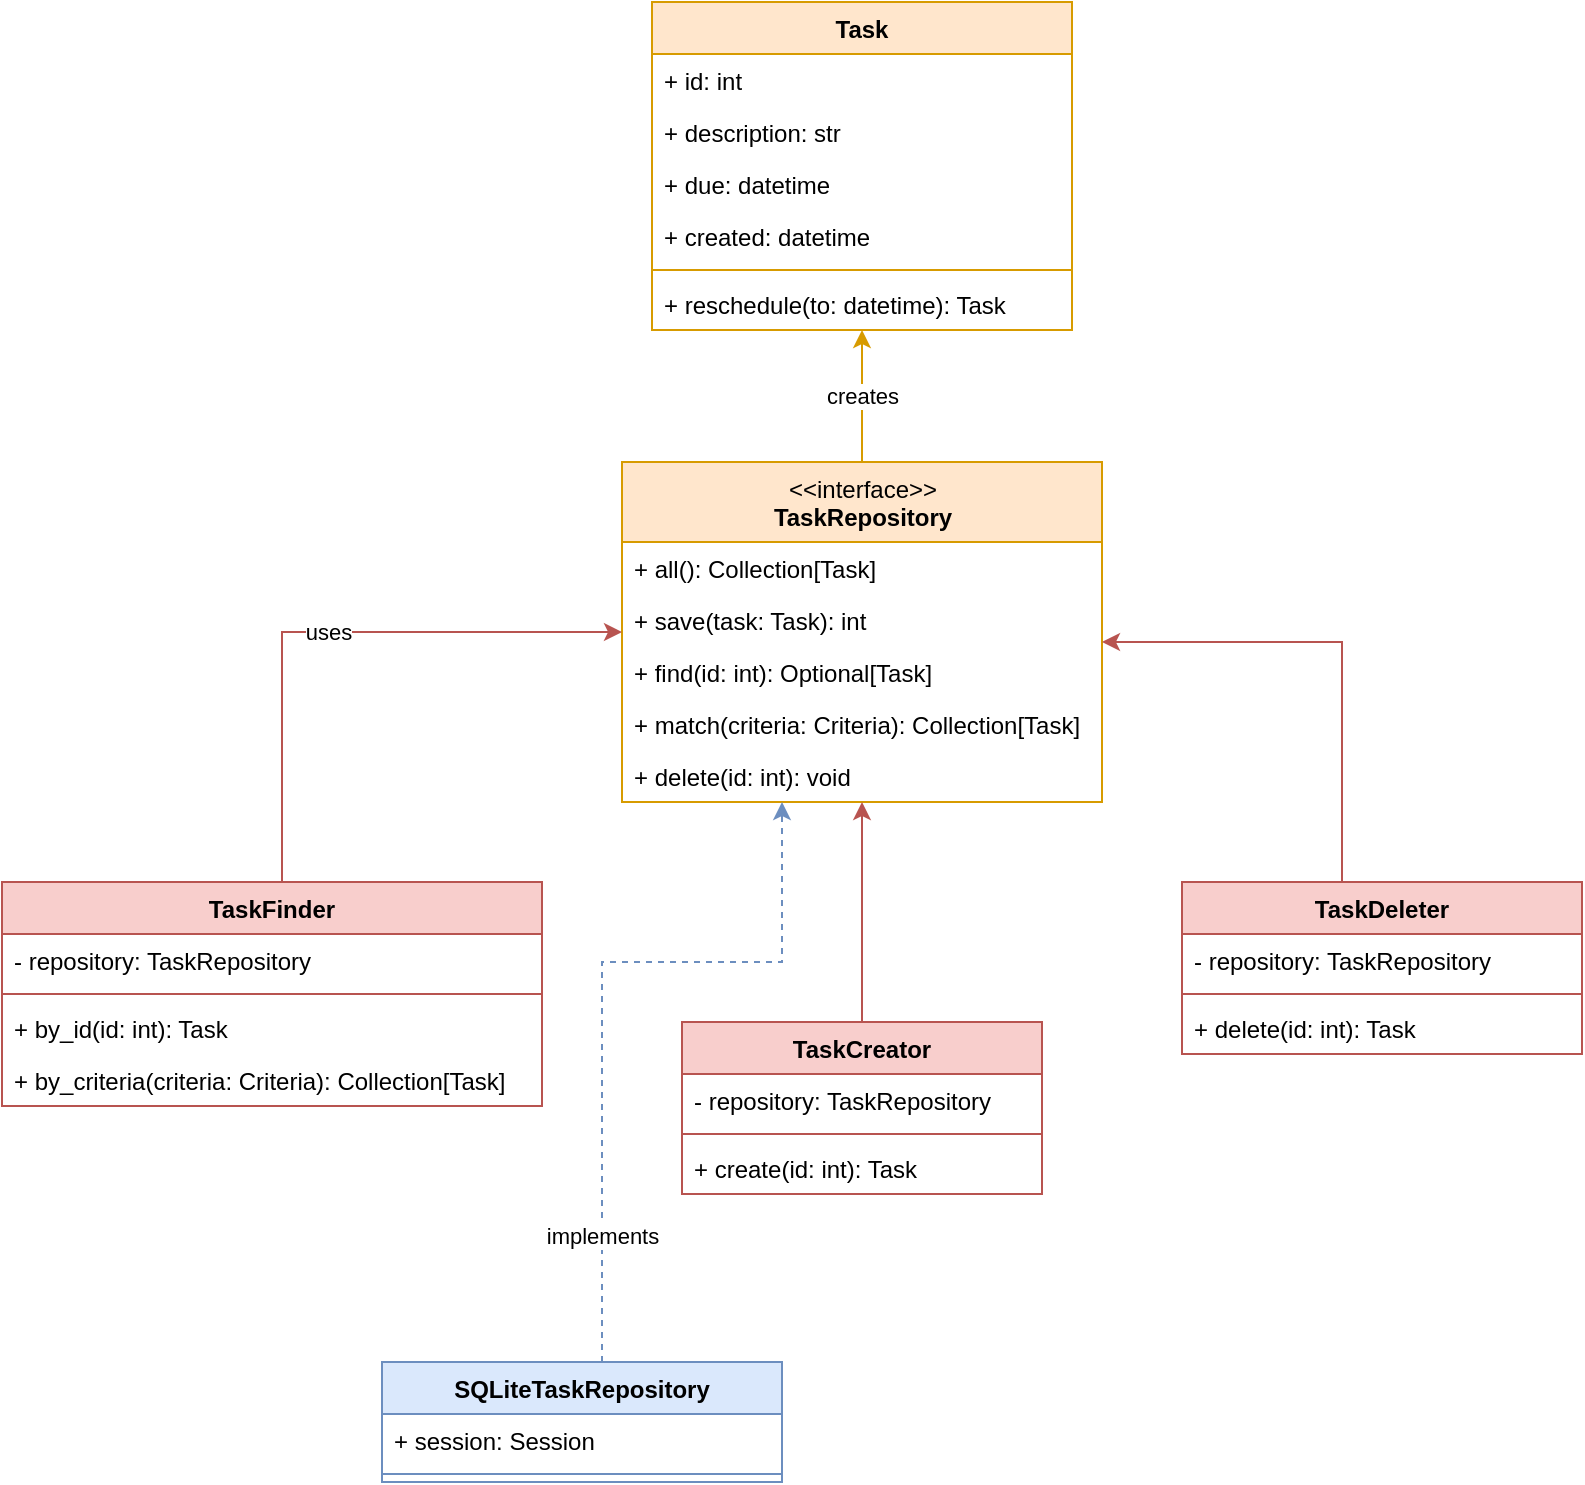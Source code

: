 <mxfile version="17.4.5" type="device"><diagram id="RCKscc0m4YBMJdBBUW6X" name="Class Model"><mxGraphModel dx="1350" dy="883" grid="1" gridSize="10" guides="1" tooltips="1" connect="1" arrows="1" fold="1" page="1" pageScale="1" pageWidth="1654" pageHeight="1169" math="0" shadow="0"><root><mxCell id="0"/><mxCell id="1" parent="0"/><mxCell id="_L-PR1QTJ14uNM__OOM0-5" value="Task" style="swimlane;fontStyle=1;align=center;verticalAlign=top;childLayout=stackLayout;horizontal=1;startSize=26;horizontalStack=0;resizeParent=1;resizeParentMax=0;resizeLast=0;collapsible=1;marginBottom=0;fillColor=#ffe6cc;strokeColor=#d79b00;" parent="1" vertex="1"><mxGeometry x="775" y="200" width="210" height="164" as="geometry"/></mxCell><mxCell id="_L-PR1QTJ14uNM__OOM0-14" value="+ id: int" style="text;strokeColor=none;fillColor=none;align=left;verticalAlign=top;spacingLeft=4;spacingRight=4;overflow=hidden;rotatable=0;points=[[0,0.5],[1,0.5]];portConstraint=eastwest;" parent="_L-PR1QTJ14uNM__OOM0-5" vertex="1"><mxGeometry y="26" width="210" height="26" as="geometry"/></mxCell><mxCell id="_L-PR1QTJ14uNM__OOM0-2" value="+ description: str" style="text;strokeColor=none;fillColor=none;align=left;verticalAlign=top;spacingLeft=4;spacingRight=4;overflow=hidden;rotatable=0;points=[[0,0.5],[1,0.5]];portConstraint=eastwest;" parent="_L-PR1QTJ14uNM__OOM0-5" vertex="1"><mxGeometry y="52" width="210" height="26" as="geometry"/></mxCell><mxCell id="_L-PR1QTJ14uNM__OOM0-4" value="+ due: datetime" style="text;strokeColor=none;fillColor=none;align=left;verticalAlign=top;spacingLeft=4;spacingRight=4;overflow=hidden;rotatable=0;points=[[0,0.5],[1,0.5]];portConstraint=eastwest;" parent="_L-PR1QTJ14uNM__OOM0-5" vertex="1"><mxGeometry y="78" width="210" height="26" as="geometry"/></mxCell><mxCell id="_L-PR1QTJ14uNM__OOM0-3" value="+ created: datetime" style="text;strokeColor=none;fillColor=none;align=left;verticalAlign=top;spacingLeft=4;spacingRight=4;overflow=hidden;rotatable=0;points=[[0,0.5],[1,0.5]];portConstraint=eastwest;" parent="_L-PR1QTJ14uNM__OOM0-5" vertex="1"><mxGeometry y="104" width="210" height="26" as="geometry"/></mxCell><mxCell id="_L-PR1QTJ14uNM__OOM0-7" value="" style="line;strokeWidth=1;fillColor=#ffe6cc;align=left;verticalAlign=middle;spacingTop=-1;spacingLeft=3;spacingRight=3;rotatable=0;labelPosition=right;points=[];portConstraint=eastwest;strokeColor=#d79b00;" parent="_L-PR1QTJ14uNM__OOM0-5" vertex="1"><mxGeometry y="130" width="210" height="8" as="geometry"/></mxCell><mxCell id="_L-PR1QTJ14uNM__OOM0-52" value="+ reschedule(to: datetime): Task" style="text;strokeColor=none;fillColor=none;align=left;verticalAlign=top;spacingLeft=4;spacingRight=4;overflow=hidden;rotatable=0;points=[[0,0.5],[1,0.5]];portConstraint=eastwest;" parent="_L-PR1QTJ14uNM__OOM0-5" vertex="1"><mxGeometry y="138" width="210" height="26" as="geometry"/></mxCell><mxCell id="_L-PR1QTJ14uNM__OOM0-16" value="creates" style="edgeStyle=orthogonalEdgeStyle;rounded=0;orthogonalLoop=1;jettySize=auto;html=1;fillColor=#ffe6cc;strokeColor=#d79b00;" parent="1" source="_L-PR1QTJ14uNM__OOM0-9" target="_L-PR1QTJ14uNM__OOM0-5" edge="1"><mxGeometry relative="1" as="geometry"><Array as="points"><mxPoint x="890" y="480"/><mxPoint x="890" y="480"/></Array></mxGeometry></mxCell><mxCell id="_L-PR1QTJ14uNM__OOM0-9" value="&amp;lt;&amp;lt;interface&amp;gt;&amp;gt;&lt;br&gt;&lt;b&gt;TaskRepository&lt;/b&gt;" style="swimlane;fontStyle=0;align=center;verticalAlign=top;childLayout=stackLayout;horizontal=1;startSize=40;horizontalStack=0;resizeParent=1;resizeParentMax=0;resizeLast=0;collapsible=0;marginBottom=0;html=1;fillColor=#ffe6cc;strokeColor=#d79b00;" parent="1" vertex="1"><mxGeometry x="760" y="430" width="240" height="170" as="geometry"/></mxCell><mxCell id="_L-PR1QTJ14uNM__OOM0-12" value="+ all(): Collection[Task]" style="text;strokeColor=none;fillColor=none;align=left;verticalAlign=top;spacingLeft=4;spacingRight=4;overflow=hidden;rotatable=0;points=[[0,0.5],[1,0.5]];portConstraint=eastwest;" parent="_L-PR1QTJ14uNM__OOM0-9" vertex="1"><mxGeometry y="40" width="240" height="26" as="geometry"/></mxCell><mxCell id="_L-PR1QTJ14uNM__OOM0-13" value="+ save(task: Task): int" style="text;strokeColor=none;fillColor=none;align=left;verticalAlign=top;spacingLeft=4;spacingRight=4;overflow=hidden;rotatable=0;points=[[0,0.5],[1,0.5]];portConstraint=eastwest;" parent="_L-PR1QTJ14uNM__OOM0-9" vertex="1"><mxGeometry y="66" width="240" height="26" as="geometry"/></mxCell><mxCell id="_L-PR1QTJ14uNM__OOM0-21" value="+ find(id: int): Optional[Task]" style="text;strokeColor=none;fillColor=none;align=left;verticalAlign=top;spacingLeft=4;spacingRight=4;overflow=hidden;rotatable=0;points=[[0,0.5],[1,0.5]];portConstraint=eastwest;" parent="_L-PR1QTJ14uNM__OOM0-9" vertex="1"><mxGeometry y="92" width="240" height="26" as="geometry"/></mxCell><mxCell id="_L-PR1QTJ14uNM__OOM0-15" value="+ match(criteria: Criteria): Collection[Task]" style="text;strokeColor=none;fillColor=none;align=left;verticalAlign=top;spacingLeft=4;spacingRight=4;overflow=hidden;rotatable=0;points=[[0,0.5],[1,0.5]];portConstraint=eastwest;" parent="_L-PR1QTJ14uNM__OOM0-9" vertex="1"><mxGeometry y="118" width="240" height="26" as="geometry"/></mxCell><mxCell id="_L-PR1QTJ14uNM__OOM0-11" value="+ delete(id: int): void" style="text;strokeColor=none;fillColor=none;align=left;verticalAlign=top;spacingLeft=4;spacingRight=4;overflow=hidden;rotatable=0;points=[[0,0.5],[1,0.5]];portConstraint=eastwest;" parent="_L-PR1QTJ14uNM__OOM0-9" vertex="1"><mxGeometry y="144" width="240" height="26" as="geometry"/></mxCell><mxCell id="_L-PR1QTJ14uNM__OOM0-23" value="uses" style="edgeStyle=orthogonalEdgeStyle;rounded=0;orthogonalLoop=1;jettySize=auto;html=1;fillColor=#f8cecc;strokeColor=#b85450;" parent="1" source="_L-PR1QTJ14uNM__OOM0-17" target="_L-PR1QTJ14uNM__OOM0-9" edge="1"><mxGeometry relative="1" as="geometry"><Array as="points"><mxPoint x="590" y="515"/></Array></mxGeometry></mxCell><mxCell id="_L-PR1QTJ14uNM__OOM0-17" value="TaskFinder" style="swimlane;fontStyle=1;align=center;verticalAlign=top;childLayout=stackLayout;horizontal=1;startSize=26;horizontalStack=0;resizeParent=1;resizeParentMax=0;resizeLast=0;collapsible=1;marginBottom=0;fillColor=#f8cecc;strokeColor=#b85450;" parent="1" vertex="1"><mxGeometry x="450" y="640" width="270" height="112" as="geometry"/></mxCell><mxCell id="_L-PR1QTJ14uNM__OOM0-18" value="- repository: TaskRepository" style="text;strokeColor=none;fillColor=none;align=left;verticalAlign=top;spacingLeft=4;spacingRight=4;overflow=hidden;rotatable=0;points=[[0,0.5],[1,0.5]];portConstraint=eastwest;" parent="_L-PR1QTJ14uNM__OOM0-17" vertex="1"><mxGeometry y="26" width="270" height="26" as="geometry"/></mxCell><mxCell id="_L-PR1QTJ14uNM__OOM0-19" value="" style="line;strokeWidth=1;fillColor=#f8cecc;align=left;verticalAlign=middle;spacingTop=-1;spacingLeft=3;spacingRight=3;rotatable=0;labelPosition=right;points=[];portConstraint=eastwest;strokeColor=#b85450;" parent="_L-PR1QTJ14uNM__OOM0-17" vertex="1"><mxGeometry y="52" width="270" height="8" as="geometry"/></mxCell><mxCell id="_L-PR1QTJ14uNM__OOM0-20" value="+ by_id(id: int): Task" style="text;strokeColor=none;fillColor=none;align=left;verticalAlign=top;spacingLeft=4;spacingRight=4;overflow=hidden;rotatable=0;points=[[0,0.5],[1,0.5]];portConstraint=eastwest;" parent="_L-PR1QTJ14uNM__OOM0-17" vertex="1"><mxGeometry y="60" width="270" height="26" as="geometry"/></mxCell><mxCell id="_L-PR1QTJ14uNM__OOM0-22" value="+ by_criteria(criteria: Criteria): Collection[Task]" style="text;strokeColor=none;fillColor=none;align=left;verticalAlign=top;spacingLeft=4;spacingRight=4;overflow=hidden;rotatable=0;points=[[0,0.5],[1,0.5]];portConstraint=eastwest;" parent="_L-PR1QTJ14uNM__OOM0-17" vertex="1"><mxGeometry y="86" width="270" height="26" as="geometry"/></mxCell><mxCell id="_L-PR1QTJ14uNM__OOM0-35" style="edgeStyle=orthogonalEdgeStyle;rounded=0;orthogonalLoop=1;jettySize=auto;html=1;fillColor=#f8cecc;strokeColor=#b85450;" parent="1" source="_L-PR1QTJ14uNM__OOM0-24" target="_L-PR1QTJ14uNM__OOM0-9" edge="1"><mxGeometry relative="1" as="geometry"><Array as="points"><mxPoint x="1120" y="520"/></Array></mxGeometry></mxCell><mxCell id="_L-PR1QTJ14uNM__OOM0-24" value="TaskDeleter" style="swimlane;fontStyle=1;align=center;verticalAlign=top;childLayout=stackLayout;horizontal=1;startSize=26;horizontalStack=0;resizeParent=1;resizeParentMax=0;resizeLast=0;collapsible=1;marginBottom=0;fillColor=#f8cecc;strokeColor=#b85450;" parent="1" vertex="1"><mxGeometry x="1040" y="640" width="200" height="86" as="geometry"/></mxCell><mxCell id="_L-PR1QTJ14uNM__OOM0-25" value="- repository: TaskRepository" style="text;strokeColor=none;fillColor=none;align=left;verticalAlign=top;spacingLeft=4;spacingRight=4;overflow=hidden;rotatable=0;points=[[0,0.5],[1,0.5]];portConstraint=eastwest;" parent="_L-PR1QTJ14uNM__OOM0-24" vertex="1"><mxGeometry y="26" width="200" height="26" as="geometry"/></mxCell><mxCell id="_L-PR1QTJ14uNM__OOM0-26" value="" style="line;strokeWidth=1;fillColor=#f8cecc;align=left;verticalAlign=middle;spacingTop=-1;spacingLeft=3;spacingRight=3;rotatable=0;labelPosition=right;points=[];portConstraint=eastwest;strokeColor=#b85450;" parent="_L-PR1QTJ14uNM__OOM0-24" vertex="1"><mxGeometry y="52" width="200" height="8" as="geometry"/></mxCell><mxCell id="_L-PR1QTJ14uNM__OOM0-27" value="+ delete(id: int): Task" style="text;strokeColor=none;fillColor=none;align=left;verticalAlign=top;spacingLeft=4;spacingRight=4;overflow=hidden;rotatable=0;points=[[0,0.5],[1,0.5]];portConstraint=eastwest;" parent="_L-PR1QTJ14uNM__OOM0-24" vertex="1"><mxGeometry y="60" width="200" height="26" as="geometry"/></mxCell><mxCell id="_L-PR1QTJ14uNM__OOM0-34" style="edgeStyle=orthogonalEdgeStyle;rounded=0;orthogonalLoop=1;jettySize=auto;html=1;fillColor=#f8cecc;strokeColor=#b85450;" parent="1" source="_L-PR1QTJ14uNM__OOM0-29" target="_L-PR1QTJ14uNM__OOM0-9" edge="1"><mxGeometry relative="1" as="geometry"><Array as="points"><mxPoint x="880" y="640"/><mxPoint x="880" y="640"/></Array></mxGeometry></mxCell><mxCell id="_L-PR1QTJ14uNM__OOM0-29" value="TaskCreator" style="swimlane;fontStyle=1;align=center;verticalAlign=top;childLayout=stackLayout;horizontal=1;startSize=26;horizontalStack=0;resizeParent=1;resizeParentMax=0;resizeLast=0;collapsible=1;marginBottom=0;fillColor=#f8cecc;strokeColor=#b85450;" parent="1" vertex="1"><mxGeometry x="790" y="710" width="180" height="86" as="geometry"/></mxCell><mxCell id="_L-PR1QTJ14uNM__OOM0-30" value="- repository: TaskRepository" style="text;strokeColor=none;fillColor=none;align=left;verticalAlign=top;spacingLeft=4;spacingRight=4;overflow=hidden;rotatable=0;points=[[0,0.5],[1,0.5]];portConstraint=eastwest;" parent="_L-PR1QTJ14uNM__OOM0-29" vertex="1"><mxGeometry y="26" width="180" height="26" as="geometry"/></mxCell><mxCell id="_L-PR1QTJ14uNM__OOM0-31" value="" style="line;strokeWidth=1;fillColor=#f8cecc;align=left;verticalAlign=middle;spacingTop=-1;spacingLeft=3;spacingRight=3;rotatable=0;labelPosition=right;points=[];portConstraint=eastwest;strokeColor=#b85450;" parent="_L-PR1QTJ14uNM__OOM0-29" vertex="1"><mxGeometry y="52" width="180" height="8" as="geometry"/></mxCell><mxCell id="_L-PR1QTJ14uNM__OOM0-32" value="+ create(id: int): Task" style="text;strokeColor=none;fillColor=none;align=left;verticalAlign=top;spacingLeft=4;spacingRight=4;overflow=hidden;rotatable=0;points=[[0,0.5],[1,0.5]];portConstraint=eastwest;" parent="_L-PR1QTJ14uNM__OOM0-29" vertex="1"><mxGeometry y="60" width="180" height="26" as="geometry"/></mxCell><mxCell id="_L-PR1QTJ14uNM__OOM0-41" value="implements" style="edgeStyle=orthogonalEdgeStyle;rounded=0;orthogonalLoop=1;jettySize=auto;html=1;dashed=1;fillColor=#dae8fc;strokeColor=#6c8ebf;" parent="1" source="_L-PR1QTJ14uNM__OOM0-37" target="_L-PR1QTJ14uNM__OOM0-9" edge="1"><mxGeometry x="-0.657" relative="1" as="geometry"><Array as="points"><mxPoint x="750" y="680"/><mxPoint x="840" y="680"/></Array><mxPoint as="offset"/></mxGeometry></mxCell><mxCell id="_L-PR1QTJ14uNM__OOM0-37" value="SQLiteTaskRepository" style="swimlane;fontStyle=1;childLayout=stackLayout;horizontal=1;startSize=26;fillColor=#dae8fc;horizontalStack=0;resizeParent=1;resizeParentMax=0;resizeLast=0;collapsible=1;marginBottom=0;strokeColor=#6c8ebf;" parent="1" vertex="1"><mxGeometry x="640" y="880" width="200" height="60" as="geometry"/></mxCell><mxCell id="_L-PR1QTJ14uNM__OOM0-51" value="+ session: Session" style="text;strokeColor=none;fillColor=none;align=left;verticalAlign=top;spacingLeft=4;spacingRight=4;overflow=hidden;rotatable=0;points=[[0,0.5],[1,0.5]];portConstraint=eastwest;" parent="_L-PR1QTJ14uNM__OOM0-37" vertex="1"><mxGeometry y="26" width="200" height="26" as="geometry"/></mxCell><mxCell id="_L-PR1QTJ14uNM__OOM0-50" value="" style="line;strokeWidth=1;fillColor=#dae8fc;align=left;verticalAlign=middle;spacingTop=-1;spacingLeft=3;spacingRight=3;rotatable=0;labelPosition=right;points=[];portConstraint=eastwest;strokeColor=#6c8ebf;" parent="_L-PR1QTJ14uNM__OOM0-37" vertex="1"><mxGeometry y="52" width="200" height="8" as="geometry"/></mxCell></root></mxGraphModel></diagram></mxfile>